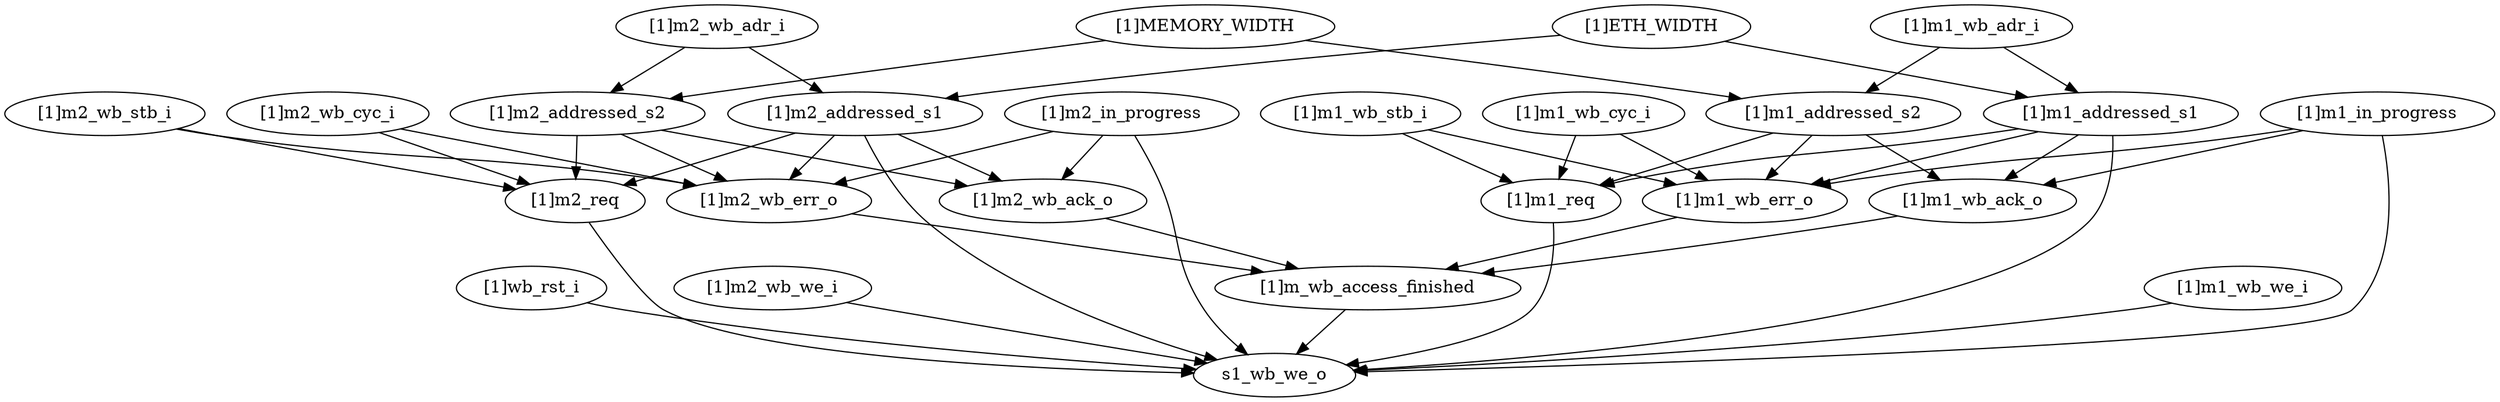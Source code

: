 strict digraph "" {
	"[1]wb_rst_i"	 [complexity=1,
		importance=0.0842612129327,
		rank=0.0842612129327];
	s1_wb_we_o	 [complexity=0,
		importance=0.023745479283,
		rank=0.0];
	"[1]wb_rst_i" -> s1_wb_we_o;
	"[1]m2_wb_cyc_i"	 [complexity=10,
		importance=0.0788799560131,
		rank=0.00788799560131];
	"[1]m2_req"	 [complexity=5,
		importance=0.0658551809292,
		rank=0.0131710361858];
	"[1]m2_wb_cyc_i" -> "[1]m2_req";
	"[1]m2_wb_err_o"	 [complexity=10,
		importance=0.137113707609,
		rank=0.0137113707609];
	"[1]m2_wb_cyc_i" -> "[1]m2_wb_err_o";
	"[1]m2_req" -> s1_wb_we_o;
	"[1]m2_wb_we_i"	 [complexity=2,
		importance=0.0367702543668,
		rank=0.0183851271834];
	"[1]m2_wb_we_i" -> s1_wb_we_o;
	"[1]m_wb_access_finished"	 [complexity=5,
		importance=0.107951164479,
		rank=0.0215902328958];
	"[1]m_wb_access_finished" -> s1_wb_we_o;
	"[1]m1_wb_adr_i"	 [complexity=16,
		importance=0.0967890750338,
		rank=0.00604931718961];
	"[1]m1_addressed_s2"	 [complexity=15,
		importance=0.429250241846,
		rank=0.0286166827897];
	"[1]m1_wb_adr_i" -> "[1]m1_addressed_s2";
	"[1]m1_addressed_s1"	 [complexity=15,
		importance=0.566363949455,
		rank=0.0377575966303];
	"[1]m1_wb_adr_i" -> "[1]m1_addressed_s1";
	"[1]m2_in_progress"	 [complexity=11,
		importance=0.57004371074,
		rank=0.0518221555218];
	"[1]m2_in_progress" -> s1_wb_we_o;
	"[1]m2_in_progress" -> "[1]m2_wb_err_o";
	"[1]m2_wb_ack_o"	 [complexity=10,
		importance=0.126223150949,
		rank=0.0126223150949];
	"[1]m2_in_progress" -> "[1]m2_wb_ack_o";
	"[1]m1_req"	 [complexity=5,
		importance=0.0658551809292,
		rank=0.0131710361858];
	"[1]m1_req" -> s1_wb_we_o;
	"[1]m1_in_progress"	 [complexity=11,
		importance=0.57004371074,
		rank=0.0518221555218];
	"[1]m1_in_progress" -> s1_wb_we_o;
	"[1]m1_wb_err_o"	 [complexity=10,
		importance=0.137113707609,
		rank=0.0137113707609];
	"[1]m1_in_progress" -> "[1]m1_wb_err_o";
	"[1]m1_wb_ack_o"	 [complexity=10,
		importance=0.126223150949,
		rank=0.0126223150949];
	"[1]m1_in_progress" -> "[1]m1_wb_ack_o";
	"[1]m2_wb_err_o" -> "[1]m_wb_access_finished";
	"[1]MEMORY_WIDTH"	 [complexity=16,
		importance=0.0967890750338,
		rank=0.00604931718961];
	"[1]m2_addressed_s2"	 [complexity=10,
		importance=0.0837642999499,
		rank=0.00837642999499];
	"[1]MEMORY_WIDTH" -> "[1]m2_addressed_s2";
	"[1]MEMORY_WIDTH" -> "[1]m1_addressed_s2";
	"[1]m1_wb_stb_i"	 [complexity=14,
		importance=0.287252190301,
		rank=0.0205180135929];
	"[1]m1_wb_stb_i" -> "[1]m1_req";
	"[1]m1_wb_stb_i" -> "[1]m1_wb_err_o";
	"[1]m1_wb_we_i"	 [complexity=2,
		importance=0.0367702543668,
		rank=0.0183851271834];
	"[1]m1_wb_we_i" -> s1_wb_we_o;
	"[1]m2_wb_adr_i"	 [complexity=16,
		importance=0.0967890750338,
		rank=0.00604931718961];
	"[1]m2_wb_adr_i" -> "[1]m2_addressed_s2";
	"[1]m2_addressed_s1"	 [complexity=10,
		importance=0.0837642999499,
		rank=0.00837642999499];
	"[1]m2_wb_adr_i" -> "[1]m2_addressed_s1";
	"[1]m2_addressed_s2" -> "[1]m2_req";
	"[1]m2_addressed_s2" -> "[1]m2_wb_err_o";
	"[1]m2_addressed_s2" -> "[1]m2_wb_ack_o";
	"[1]m2_addressed_s1" -> "[1]m2_req";
	"[1]m2_addressed_s1" -> s1_wb_we_o;
	"[1]m2_addressed_s1" -> "[1]m2_wb_err_o";
	"[1]m2_addressed_s1" -> "[1]m2_wb_ack_o";
	"[1]m1_wb_err_o" -> "[1]m_wb_access_finished";
	"[1]m1_wb_ack_o" -> "[1]m_wb_access_finished";
	"[1]m1_wb_cyc_i"	 [complexity=14,
		importance=0.287252190301,
		rank=0.0205180135929];
	"[1]m1_wb_cyc_i" -> "[1]m1_req";
	"[1]m1_wb_cyc_i" -> "[1]m1_wb_err_o";
	"[1]ETH_WIDTH"	 [complexity=16,
		importance=0.0967890750338,
		rank=0.00604931718961];
	"[1]ETH_WIDTH" -> "[1]m2_addressed_s1";
	"[1]ETH_WIDTH" -> "[1]m1_addressed_s1";
	"[1]m1_addressed_s2" -> "[1]m1_req";
	"[1]m1_addressed_s2" -> "[1]m1_wb_err_o";
	"[1]m1_addressed_s2" -> "[1]m1_wb_ack_o";
	"[1]m1_addressed_s1" -> s1_wb_we_o;
	"[1]m1_addressed_s1" -> "[1]m1_req";
	"[1]m1_addressed_s1" -> "[1]m1_wb_err_o";
	"[1]m1_addressed_s1" -> "[1]m1_wb_ack_o";
	"[1]m2_wb_ack_o" -> "[1]m_wb_access_finished";
	"[1]m2_wb_stb_i"	 [complexity=10,
		importance=0.0788799560131,
		rank=0.00788799560131];
	"[1]m2_wb_stb_i" -> "[1]m2_req";
	"[1]m2_wb_stb_i" -> "[1]m2_wb_err_o";
}
